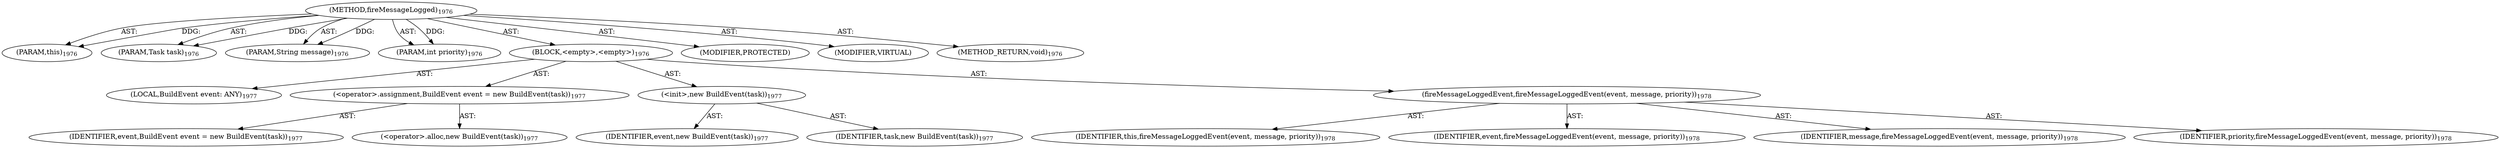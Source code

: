 digraph "fireMessageLogged" {  
"111669149791" [label = <(METHOD,fireMessageLogged)<SUB>1976</SUB>> ]
"115964117056" [label = <(PARAM,this)<SUB>1976</SUB>> ]
"115964117215" [label = <(PARAM,Task task)<SUB>1976</SUB>> ]
"115964117216" [label = <(PARAM,String message)<SUB>1976</SUB>> ]
"115964117217" [label = <(PARAM,int priority)<SUB>1976</SUB>> ]
"25769803975" [label = <(BLOCK,&lt;empty&gt;,&lt;empty&gt;)<SUB>1976</SUB>> ]
"94489280613" [label = <(LOCAL,BuildEvent event: ANY)<SUB>1977</SUB>> ]
"30064771855" [label = <(&lt;operator&gt;.assignment,BuildEvent event = new BuildEvent(task))<SUB>1977</SUB>> ]
"68719477525" [label = <(IDENTIFIER,event,BuildEvent event = new BuildEvent(task))<SUB>1977</SUB>> ]
"30064771856" [label = <(&lt;operator&gt;.alloc,new BuildEvent(task))<SUB>1977</SUB>> ]
"30064771857" [label = <(&lt;init&gt;,new BuildEvent(task))<SUB>1977</SUB>> ]
"68719477526" [label = <(IDENTIFIER,event,new BuildEvent(task))<SUB>1977</SUB>> ]
"68719477527" [label = <(IDENTIFIER,task,new BuildEvent(task))<SUB>1977</SUB>> ]
"30064771858" [label = <(fireMessageLoggedEvent,fireMessageLoggedEvent(event, message, priority))<SUB>1978</SUB>> ]
"68719476829" [label = <(IDENTIFIER,this,fireMessageLoggedEvent(event, message, priority))<SUB>1978</SUB>> ]
"68719477528" [label = <(IDENTIFIER,event,fireMessageLoggedEvent(event, message, priority))<SUB>1978</SUB>> ]
"68719477529" [label = <(IDENTIFIER,message,fireMessageLoggedEvent(event, message, priority))<SUB>1978</SUB>> ]
"68719477530" [label = <(IDENTIFIER,priority,fireMessageLoggedEvent(event, message, priority))<SUB>1978</SUB>> ]
"133143986415" [label = <(MODIFIER,PROTECTED)> ]
"133143986416" [label = <(MODIFIER,VIRTUAL)> ]
"128849018975" [label = <(METHOD_RETURN,void)<SUB>1976</SUB>> ]
  "111669149791" -> "115964117056"  [ label = "AST: "] 
  "111669149791" -> "115964117215"  [ label = "AST: "] 
  "111669149791" -> "115964117216"  [ label = "AST: "] 
  "111669149791" -> "115964117217"  [ label = "AST: "] 
  "111669149791" -> "25769803975"  [ label = "AST: "] 
  "111669149791" -> "133143986415"  [ label = "AST: "] 
  "111669149791" -> "133143986416"  [ label = "AST: "] 
  "111669149791" -> "128849018975"  [ label = "AST: "] 
  "25769803975" -> "94489280613"  [ label = "AST: "] 
  "25769803975" -> "30064771855"  [ label = "AST: "] 
  "25769803975" -> "30064771857"  [ label = "AST: "] 
  "25769803975" -> "30064771858"  [ label = "AST: "] 
  "30064771855" -> "68719477525"  [ label = "AST: "] 
  "30064771855" -> "30064771856"  [ label = "AST: "] 
  "30064771857" -> "68719477526"  [ label = "AST: "] 
  "30064771857" -> "68719477527"  [ label = "AST: "] 
  "30064771858" -> "68719476829"  [ label = "AST: "] 
  "30064771858" -> "68719477528"  [ label = "AST: "] 
  "30064771858" -> "68719477529"  [ label = "AST: "] 
  "30064771858" -> "68719477530"  [ label = "AST: "] 
  "111669149791" -> "115964117056"  [ label = "DDG: "] 
  "111669149791" -> "115964117215"  [ label = "DDG: "] 
  "111669149791" -> "115964117216"  [ label = "DDG: "] 
  "111669149791" -> "115964117217"  [ label = "DDG: "] 
}
